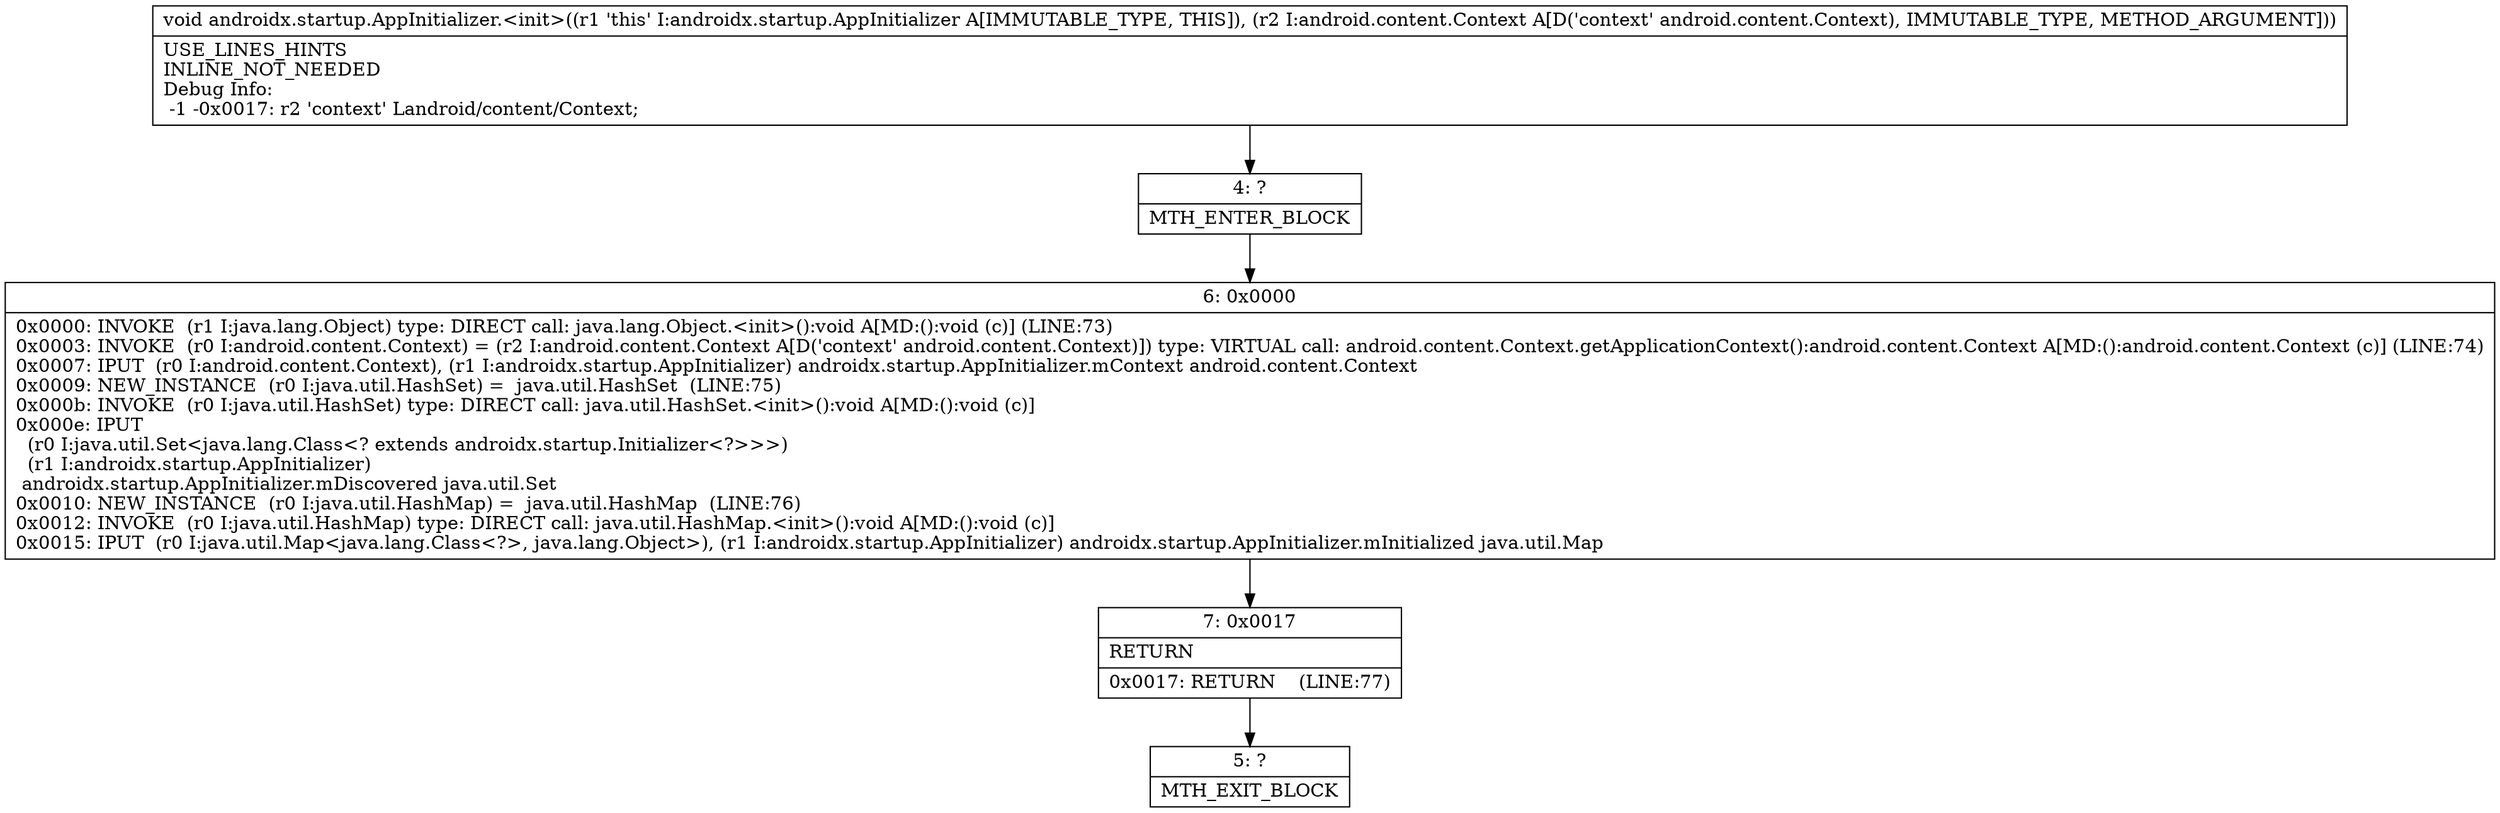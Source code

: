 digraph "CFG forandroidx.startup.AppInitializer.\<init\>(Landroid\/content\/Context;)V" {
Node_4 [shape=record,label="{4\:\ ?|MTH_ENTER_BLOCK\l}"];
Node_6 [shape=record,label="{6\:\ 0x0000|0x0000: INVOKE  (r1 I:java.lang.Object) type: DIRECT call: java.lang.Object.\<init\>():void A[MD:():void (c)] (LINE:73)\l0x0003: INVOKE  (r0 I:android.content.Context) = (r2 I:android.content.Context A[D('context' android.content.Context)]) type: VIRTUAL call: android.content.Context.getApplicationContext():android.content.Context A[MD:():android.content.Context (c)] (LINE:74)\l0x0007: IPUT  (r0 I:android.content.Context), (r1 I:androidx.startup.AppInitializer) androidx.startup.AppInitializer.mContext android.content.Context \l0x0009: NEW_INSTANCE  (r0 I:java.util.HashSet) =  java.util.HashSet  (LINE:75)\l0x000b: INVOKE  (r0 I:java.util.HashSet) type: DIRECT call: java.util.HashSet.\<init\>():void A[MD:():void (c)]\l0x000e: IPUT  \l  (r0 I:java.util.Set\<java.lang.Class\<? extends androidx.startup.Initializer\<?\>\>\>)\l  (r1 I:androidx.startup.AppInitializer)\l androidx.startup.AppInitializer.mDiscovered java.util.Set \l0x0010: NEW_INSTANCE  (r0 I:java.util.HashMap) =  java.util.HashMap  (LINE:76)\l0x0012: INVOKE  (r0 I:java.util.HashMap) type: DIRECT call: java.util.HashMap.\<init\>():void A[MD:():void (c)]\l0x0015: IPUT  (r0 I:java.util.Map\<java.lang.Class\<?\>, java.lang.Object\>), (r1 I:androidx.startup.AppInitializer) androidx.startup.AppInitializer.mInitialized java.util.Map \l}"];
Node_7 [shape=record,label="{7\:\ 0x0017|RETURN\l|0x0017: RETURN    (LINE:77)\l}"];
Node_5 [shape=record,label="{5\:\ ?|MTH_EXIT_BLOCK\l}"];
MethodNode[shape=record,label="{void androidx.startup.AppInitializer.\<init\>((r1 'this' I:androidx.startup.AppInitializer A[IMMUTABLE_TYPE, THIS]), (r2 I:android.content.Context A[D('context' android.content.Context), IMMUTABLE_TYPE, METHOD_ARGUMENT]))  | USE_LINES_HINTS\lINLINE_NOT_NEEDED\lDebug Info:\l  \-1 \-0x0017: r2 'context' Landroid\/content\/Context;\l}"];
MethodNode -> Node_4;Node_4 -> Node_6;
Node_6 -> Node_7;
Node_7 -> Node_5;
}

